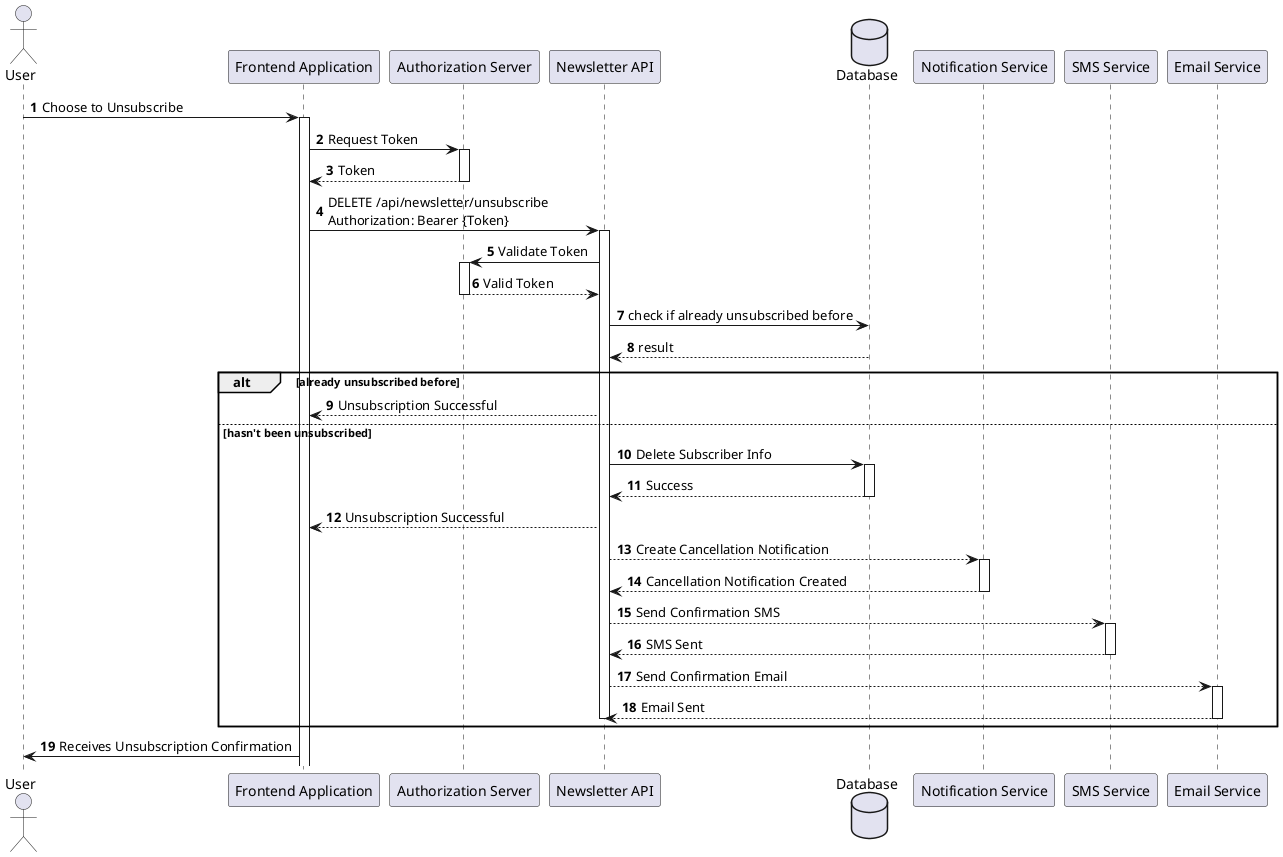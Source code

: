 @startuml
autonumber
actor User
participant "Frontend Application" as Frontend
participant "Authorization Server" as AuthServer
participant "Newsletter API" as API
database Database
participant "Notification Service" as NotificationService
participant "SMS Service" as SMSService
participant "Email Service" as EmailService

User -> Frontend: Choose to Unsubscribe
activate Frontend

Frontend -> AuthServer: Request Token
activate AuthServer

AuthServer --> Frontend: Token
deactivate AuthServer

Frontend -> API: DELETE /api/newsletter/unsubscribe\nAuthorization: Bearer {Token}
activate API

API -> AuthServer: Validate Token
activate AuthServer
AuthServer --> API: Valid Token
deactivate AuthServer
API -> Database: check if already unsubscribed before
Database --> API: result
alt already unsubscribed before
API --> Frontend: Unsubscription Successful
else hasn't been unsubscribed
    API -> Database: Delete Subscriber Info
    activate Database
    Database --> API: Success
    deactivate Database

    API --> Frontend: Unsubscription Successful

    API --> NotificationService: Create Cancellation Notification
    activate NotificationService
    NotificationService --> API: Cancellation Notification Created
    deactivate NotificationService

    API --> SMSService: Send Confirmation SMS
    activate SMSService
    SMSService --> API: SMS Sent
    deactivate SMSService

    API --> EmailService: Send Confirmation Email
    activate EmailService
    EmailService --> API: Email Sent
    deactivate EmailService
deactivate API
end

User <- Frontend: Receives Unsubscription Confirmation

@enduml

